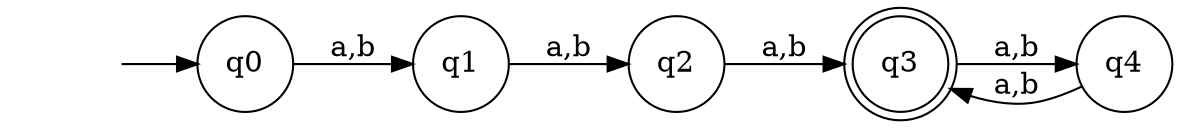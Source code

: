digraph G {
  rankdir=LR;
  node [shape=circle] q0, q1, q2, q4;
  node [shape=doublecircle] q3;

  q0 -> q1 [label="a,b"];
  q1 -> q2 [label="a,b"];
  q2 -> q3 [label="a,b"];

  q4 -> q3 [label="a,b"];
  q3 -> q4 [label="a,b"];
  
  node [shape=none label=""];
  0 -> q0;
}